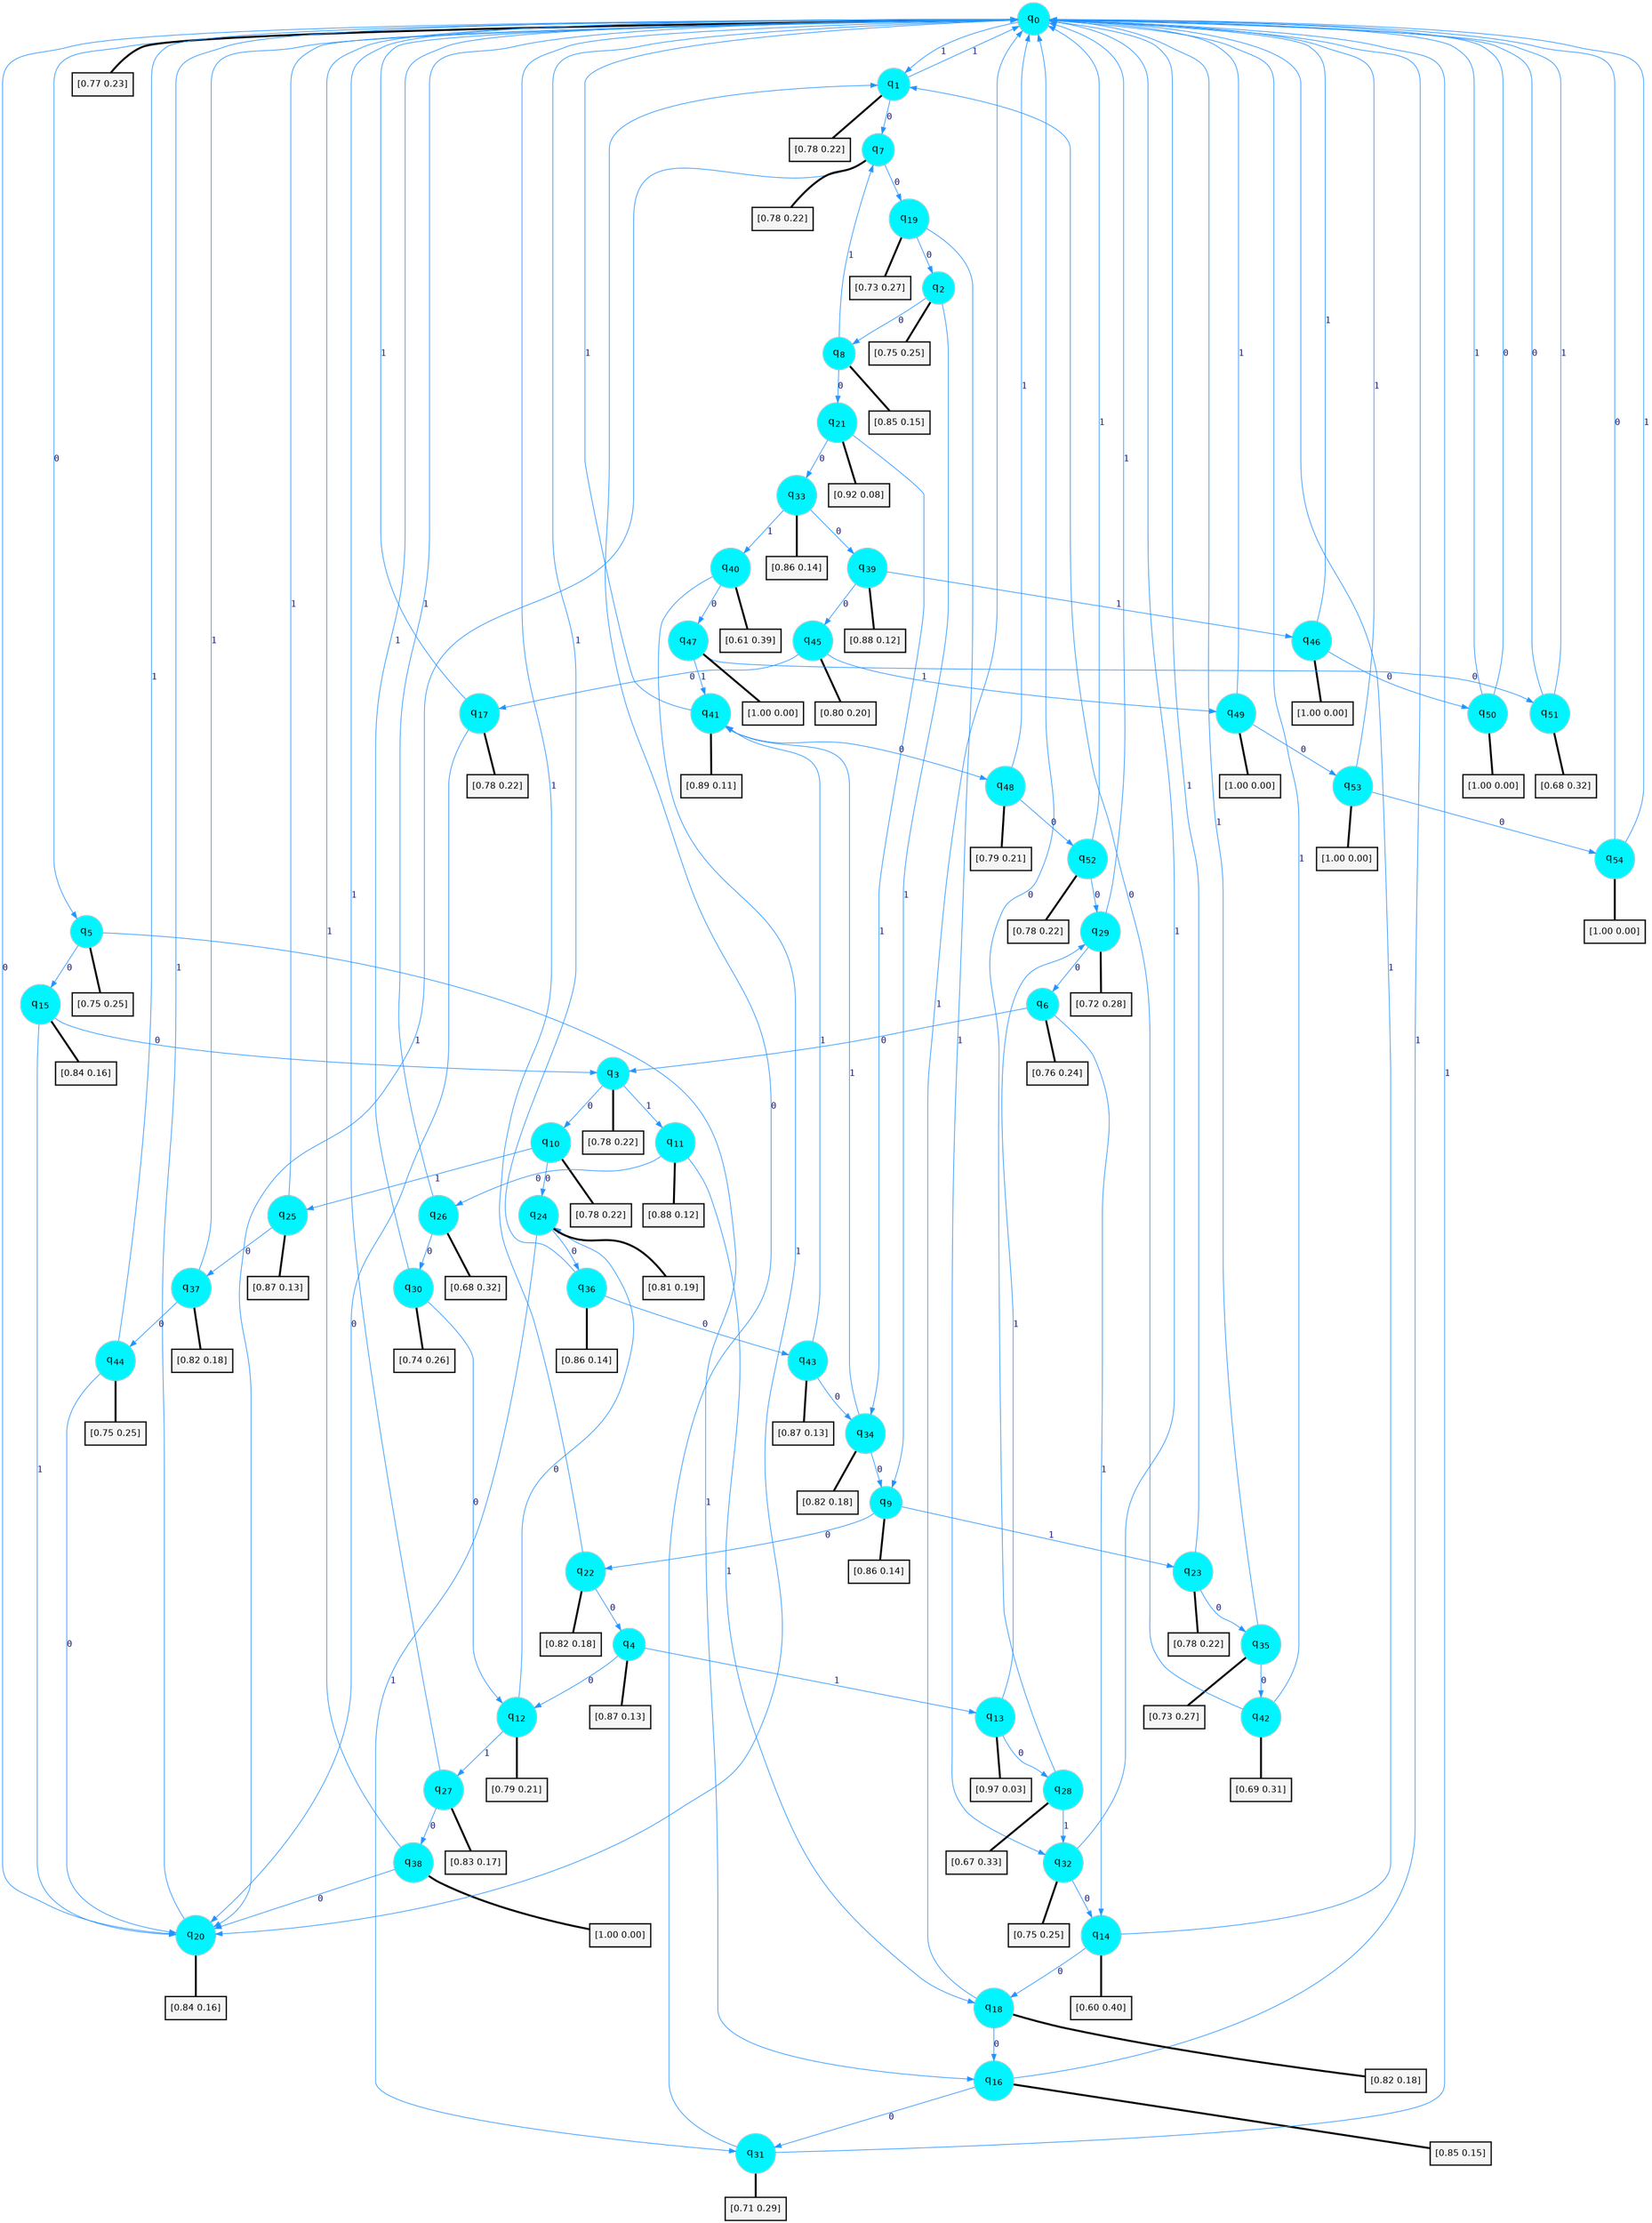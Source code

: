 digraph G {
graph [
bgcolor=transparent, dpi=300, rankdir=TD, size="40,25"];
node [
color=gray, fillcolor=turquoise1, fontcolor=black, fontname=Helvetica, fontsize=16, fontweight=bold, shape=circle, style=filled];
edge [
arrowsize=1, color=dodgerblue1, fontcolor=midnightblue, fontname=courier, fontweight=bold, penwidth=1, style=solid, weight=20];
0[label=<q<SUB>0</SUB>>];
1[label=<q<SUB>1</SUB>>];
2[label=<q<SUB>2</SUB>>];
3[label=<q<SUB>3</SUB>>];
4[label=<q<SUB>4</SUB>>];
5[label=<q<SUB>5</SUB>>];
6[label=<q<SUB>6</SUB>>];
7[label=<q<SUB>7</SUB>>];
8[label=<q<SUB>8</SUB>>];
9[label=<q<SUB>9</SUB>>];
10[label=<q<SUB>10</SUB>>];
11[label=<q<SUB>11</SUB>>];
12[label=<q<SUB>12</SUB>>];
13[label=<q<SUB>13</SUB>>];
14[label=<q<SUB>14</SUB>>];
15[label=<q<SUB>15</SUB>>];
16[label=<q<SUB>16</SUB>>];
17[label=<q<SUB>17</SUB>>];
18[label=<q<SUB>18</SUB>>];
19[label=<q<SUB>19</SUB>>];
20[label=<q<SUB>20</SUB>>];
21[label=<q<SUB>21</SUB>>];
22[label=<q<SUB>22</SUB>>];
23[label=<q<SUB>23</SUB>>];
24[label=<q<SUB>24</SUB>>];
25[label=<q<SUB>25</SUB>>];
26[label=<q<SUB>26</SUB>>];
27[label=<q<SUB>27</SUB>>];
28[label=<q<SUB>28</SUB>>];
29[label=<q<SUB>29</SUB>>];
30[label=<q<SUB>30</SUB>>];
31[label=<q<SUB>31</SUB>>];
32[label=<q<SUB>32</SUB>>];
33[label=<q<SUB>33</SUB>>];
34[label=<q<SUB>34</SUB>>];
35[label=<q<SUB>35</SUB>>];
36[label=<q<SUB>36</SUB>>];
37[label=<q<SUB>37</SUB>>];
38[label=<q<SUB>38</SUB>>];
39[label=<q<SUB>39</SUB>>];
40[label=<q<SUB>40</SUB>>];
41[label=<q<SUB>41</SUB>>];
42[label=<q<SUB>42</SUB>>];
43[label=<q<SUB>43</SUB>>];
44[label=<q<SUB>44</SUB>>];
45[label=<q<SUB>45</SUB>>];
46[label=<q<SUB>46</SUB>>];
47[label=<q<SUB>47</SUB>>];
48[label=<q<SUB>48</SUB>>];
49[label=<q<SUB>49</SUB>>];
50[label=<q<SUB>50</SUB>>];
51[label=<q<SUB>51</SUB>>];
52[label=<q<SUB>52</SUB>>];
53[label=<q<SUB>53</SUB>>];
54[label=<q<SUB>54</SUB>>];
55[label="[0.77 0.23]", shape=box,fontcolor=black, fontname=Helvetica, fontsize=14, penwidth=2, fillcolor=whitesmoke,color=black];
56[label="[0.78 0.22]", shape=box,fontcolor=black, fontname=Helvetica, fontsize=14, penwidth=2, fillcolor=whitesmoke,color=black];
57[label="[0.75 0.25]", shape=box,fontcolor=black, fontname=Helvetica, fontsize=14, penwidth=2, fillcolor=whitesmoke,color=black];
58[label="[0.78 0.22]", shape=box,fontcolor=black, fontname=Helvetica, fontsize=14, penwidth=2, fillcolor=whitesmoke,color=black];
59[label="[0.87 0.13]", shape=box,fontcolor=black, fontname=Helvetica, fontsize=14, penwidth=2, fillcolor=whitesmoke,color=black];
60[label="[0.75 0.25]", shape=box,fontcolor=black, fontname=Helvetica, fontsize=14, penwidth=2, fillcolor=whitesmoke,color=black];
61[label="[0.76 0.24]", shape=box,fontcolor=black, fontname=Helvetica, fontsize=14, penwidth=2, fillcolor=whitesmoke,color=black];
62[label="[0.78 0.22]", shape=box,fontcolor=black, fontname=Helvetica, fontsize=14, penwidth=2, fillcolor=whitesmoke,color=black];
63[label="[0.85 0.15]", shape=box,fontcolor=black, fontname=Helvetica, fontsize=14, penwidth=2, fillcolor=whitesmoke,color=black];
64[label="[0.86 0.14]", shape=box,fontcolor=black, fontname=Helvetica, fontsize=14, penwidth=2, fillcolor=whitesmoke,color=black];
65[label="[0.78 0.22]", shape=box,fontcolor=black, fontname=Helvetica, fontsize=14, penwidth=2, fillcolor=whitesmoke,color=black];
66[label="[0.88 0.12]", shape=box,fontcolor=black, fontname=Helvetica, fontsize=14, penwidth=2, fillcolor=whitesmoke,color=black];
67[label="[0.79 0.21]", shape=box,fontcolor=black, fontname=Helvetica, fontsize=14, penwidth=2, fillcolor=whitesmoke,color=black];
68[label="[0.97 0.03]", shape=box,fontcolor=black, fontname=Helvetica, fontsize=14, penwidth=2, fillcolor=whitesmoke,color=black];
69[label="[0.60 0.40]", shape=box,fontcolor=black, fontname=Helvetica, fontsize=14, penwidth=2, fillcolor=whitesmoke,color=black];
70[label="[0.84 0.16]", shape=box,fontcolor=black, fontname=Helvetica, fontsize=14, penwidth=2, fillcolor=whitesmoke,color=black];
71[label="[0.85 0.15]", shape=box,fontcolor=black, fontname=Helvetica, fontsize=14, penwidth=2, fillcolor=whitesmoke,color=black];
72[label="[0.78 0.22]", shape=box,fontcolor=black, fontname=Helvetica, fontsize=14, penwidth=2, fillcolor=whitesmoke,color=black];
73[label="[0.82 0.18]", shape=box,fontcolor=black, fontname=Helvetica, fontsize=14, penwidth=2, fillcolor=whitesmoke,color=black];
74[label="[0.73 0.27]", shape=box,fontcolor=black, fontname=Helvetica, fontsize=14, penwidth=2, fillcolor=whitesmoke,color=black];
75[label="[0.84 0.16]", shape=box,fontcolor=black, fontname=Helvetica, fontsize=14, penwidth=2, fillcolor=whitesmoke,color=black];
76[label="[0.92 0.08]", shape=box,fontcolor=black, fontname=Helvetica, fontsize=14, penwidth=2, fillcolor=whitesmoke,color=black];
77[label="[0.82 0.18]", shape=box,fontcolor=black, fontname=Helvetica, fontsize=14, penwidth=2, fillcolor=whitesmoke,color=black];
78[label="[0.78 0.22]", shape=box,fontcolor=black, fontname=Helvetica, fontsize=14, penwidth=2, fillcolor=whitesmoke,color=black];
79[label="[0.81 0.19]", shape=box,fontcolor=black, fontname=Helvetica, fontsize=14, penwidth=2, fillcolor=whitesmoke,color=black];
80[label="[0.87 0.13]", shape=box,fontcolor=black, fontname=Helvetica, fontsize=14, penwidth=2, fillcolor=whitesmoke,color=black];
81[label="[0.68 0.32]", shape=box,fontcolor=black, fontname=Helvetica, fontsize=14, penwidth=2, fillcolor=whitesmoke,color=black];
82[label="[0.83 0.17]", shape=box,fontcolor=black, fontname=Helvetica, fontsize=14, penwidth=2, fillcolor=whitesmoke,color=black];
83[label="[0.67 0.33]", shape=box,fontcolor=black, fontname=Helvetica, fontsize=14, penwidth=2, fillcolor=whitesmoke,color=black];
84[label="[0.72 0.28]", shape=box,fontcolor=black, fontname=Helvetica, fontsize=14, penwidth=2, fillcolor=whitesmoke,color=black];
85[label="[0.74 0.26]", shape=box,fontcolor=black, fontname=Helvetica, fontsize=14, penwidth=2, fillcolor=whitesmoke,color=black];
86[label="[0.71 0.29]", shape=box,fontcolor=black, fontname=Helvetica, fontsize=14, penwidth=2, fillcolor=whitesmoke,color=black];
87[label="[0.75 0.25]", shape=box,fontcolor=black, fontname=Helvetica, fontsize=14, penwidth=2, fillcolor=whitesmoke,color=black];
88[label="[0.86 0.14]", shape=box,fontcolor=black, fontname=Helvetica, fontsize=14, penwidth=2, fillcolor=whitesmoke,color=black];
89[label="[0.82 0.18]", shape=box,fontcolor=black, fontname=Helvetica, fontsize=14, penwidth=2, fillcolor=whitesmoke,color=black];
90[label="[0.73 0.27]", shape=box,fontcolor=black, fontname=Helvetica, fontsize=14, penwidth=2, fillcolor=whitesmoke,color=black];
91[label="[0.86 0.14]", shape=box,fontcolor=black, fontname=Helvetica, fontsize=14, penwidth=2, fillcolor=whitesmoke,color=black];
92[label="[0.82 0.18]", shape=box,fontcolor=black, fontname=Helvetica, fontsize=14, penwidth=2, fillcolor=whitesmoke,color=black];
93[label="[1.00 0.00]", shape=box,fontcolor=black, fontname=Helvetica, fontsize=14, penwidth=2, fillcolor=whitesmoke,color=black];
94[label="[0.88 0.12]", shape=box,fontcolor=black, fontname=Helvetica, fontsize=14, penwidth=2, fillcolor=whitesmoke,color=black];
95[label="[0.61 0.39]", shape=box,fontcolor=black, fontname=Helvetica, fontsize=14, penwidth=2, fillcolor=whitesmoke,color=black];
96[label="[0.89 0.11]", shape=box,fontcolor=black, fontname=Helvetica, fontsize=14, penwidth=2, fillcolor=whitesmoke,color=black];
97[label="[0.69 0.31]", shape=box,fontcolor=black, fontname=Helvetica, fontsize=14, penwidth=2, fillcolor=whitesmoke,color=black];
98[label="[0.87 0.13]", shape=box,fontcolor=black, fontname=Helvetica, fontsize=14, penwidth=2, fillcolor=whitesmoke,color=black];
99[label="[0.75 0.25]", shape=box,fontcolor=black, fontname=Helvetica, fontsize=14, penwidth=2, fillcolor=whitesmoke,color=black];
100[label="[0.80 0.20]", shape=box,fontcolor=black, fontname=Helvetica, fontsize=14, penwidth=2, fillcolor=whitesmoke,color=black];
101[label="[1.00 0.00]", shape=box,fontcolor=black, fontname=Helvetica, fontsize=14, penwidth=2, fillcolor=whitesmoke,color=black];
102[label="[1.00 0.00]", shape=box,fontcolor=black, fontname=Helvetica, fontsize=14, penwidth=2, fillcolor=whitesmoke,color=black];
103[label="[0.79 0.21]", shape=box,fontcolor=black, fontname=Helvetica, fontsize=14, penwidth=2, fillcolor=whitesmoke,color=black];
104[label="[1.00 0.00]", shape=box,fontcolor=black, fontname=Helvetica, fontsize=14, penwidth=2, fillcolor=whitesmoke,color=black];
105[label="[1.00 0.00]", shape=box,fontcolor=black, fontname=Helvetica, fontsize=14, penwidth=2, fillcolor=whitesmoke,color=black];
106[label="[0.68 0.32]", shape=box,fontcolor=black, fontname=Helvetica, fontsize=14, penwidth=2, fillcolor=whitesmoke,color=black];
107[label="[0.78 0.22]", shape=box,fontcolor=black, fontname=Helvetica, fontsize=14, penwidth=2, fillcolor=whitesmoke,color=black];
108[label="[1.00 0.00]", shape=box,fontcolor=black, fontname=Helvetica, fontsize=14, penwidth=2, fillcolor=whitesmoke,color=black];
109[label="[1.00 0.00]", shape=box,fontcolor=black, fontname=Helvetica, fontsize=14, penwidth=2, fillcolor=whitesmoke,color=black];
0->5 [label=0];
0->1 [label=1];
0->55 [arrowhead=none, penwidth=3,color=black];
1->7 [label=0];
1->0 [label=1];
1->56 [arrowhead=none, penwidth=3,color=black];
2->8 [label=0];
2->9 [label=1];
2->57 [arrowhead=none, penwidth=3,color=black];
3->10 [label=0];
3->11 [label=1];
3->58 [arrowhead=none, penwidth=3,color=black];
4->12 [label=0];
4->13 [label=1];
4->59 [arrowhead=none, penwidth=3,color=black];
5->15 [label=0];
5->16 [label=1];
5->60 [arrowhead=none, penwidth=3,color=black];
6->3 [label=0];
6->14 [label=1];
6->61 [arrowhead=none, penwidth=3,color=black];
7->19 [label=0];
7->20 [label=1];
7->62 [arrowhead=none, penwidth=3,color=black];
8->21 [label=0];
8->7 [label=1];
8->63 [arrowhead=none, penwidth=3,color=black];
9->22 [label=0];
9->23 [label=1];
9->64 [arrowhead=none, penwidth=3,color=black];
10->24 [label=0];
10->25 [label=1];
10->65 [arrowhead=none, penwidth=3,color=black];
11->26 [label=0];
11->18 [label=1];
11->66 [arrowhead=none, penwidth=3,color=black];
12->24 [label=0];
12->27 [label=1];
12->67 [arrowhead=none, penwidth=3,color=black];
13->28 [label=0];
13->29 [label=1];
13->68 [arrowhead=none, penwidth=3,color=black];
14->18 [label=0];
14->0 [label=1];
14->69 [arrowhead=none, penwidth=3,color=black];
15->3 [label=0];
15->20 [label=1];
15->70 [arrowhead=none, penwidth=3,color=black];
16->31 [label=0];
16->0 [label=1];
16->71 [arrowhead=none, penwidth=3,color=black];
17->20 [label=0];
17->0 [label=1];
17->72 [arrowhead=none, penwidth=3,color=black];
18->16 [label=0];
18->0 [label=1];
18->73 [arrowhead=none, penwidth=3,color=black];
19->2 [label=0];
19->32 [label=1];
19->74 [arrowhead=none, penwidth=3,color=black];
20->0 [label=0];
20->0 [label=1];
20->75 [arrowhead=none, penwidth=3,color=black];
21->33 [label=0];
21->34 [label=1];
21->76 [arrowhead=none, penwidth=3,color=black];
22->4 [label=0];
22->0 [label=1];
22->77 [arrowhead=none, penwidth=3,color=black];
23->35 [label=0];
23->0 [label=1];
23->78 [arrowhead=none, penwidth=3,color=black];
24->36 [label=0];
24->31 [label=1];
24->79 [arrowhead=none, penwidth=3,color=black];
25->37 [label=0];
25->0 [label=1];
25->80 [arrowhead=none, penwidth=3,color=black];
26->30 [label=0];
26->0 [label=1];
26->81 [arrowhead=none, penwidth=3,color=black];
27->38 [label=0];
27->0 [label=1];
27->82 [arrowhead=none, penwidth=3,color=black];
28->0 [label=0];
28->32 [label=1];
28->83 [arrowhead=none, penwidth=3,color=black];
29->6 [label=0];
29->0 [label=1];
29->84 [arrowhead=none, penwidth=3,color=black];
30->12 [label=0];
30->0 [label=1];
30->85 [arrowhead=none, penwidth=3,color=black];
31->1 [label=0];
31->0 [label=1];
31->86 [arrowhead=none, penwidth=3,color=black];
32->14 [label=0];
32->0 [label=1];
32->87 [arrowhead=none, penwidth=3,color=black];
33->39 [label=0];
33->40 [label=1];
33->88 [arrowhead=none, penwidth=3,color=black];
34->9 [label=0];
34->41 [label=1];
34->89 [arrowhead=none, penwidth=3,color=black];
35->42 [label=0];
35->0 [label=1];
35->90 [arrowhead=none, penwidth=3,color=black];
36->43 [label=0];
36->0 [label=1];
36->91 [arrowhead=none, penwidth=3,color=black];
37->44 [label=0];
37->0 [label=1];
37->92 [arrowhead=none, penwidth=3,color=black];
38->20 [label=0];
38->0 [label=1];
38->93 [arrowhead=none, penwidth=3,color=black];
39->45 [label=0];
39->46 [label=1];
39->94 [arrowhead=none, penwidth=3,color=black];
40->47 [label=0];
40->20 [label=1];
40->95 [arrowhead=none, penwidth=3,color=black];
41->48 [label=0];
41->0 [label=1];
41->96 [arrowhead=none, penwidth=3,color=black];
42->1 [label=0];
42->0 [label=1];
42->97 [arrowhead=none, penwidth=3,color=black];
43->34 [label=0];
43->41 [label=1];
43->98 [arrowhead=none, penwidth=3,color=black];
44->20 [label=0];
44->0 [label=1];
44->99 [arrowhead=none, penwidth=3,color=black];
45->17 [label=0];
45->49 [label=1];
45->100 [arrowhead=none, penwidth=3,color=black];
46->50 [label=0];
46->0 [label=1];
46->101 [arrowhead=none, penwidth=3,color=black];
47->51 [label=0];
47->41 [label=1];
47->102 [arrowhead=none, penwidth=3,color=black];
48->52 [label=0];
48->0 [label=1];
48->103 [arrowhead=none, penwidth=3,color=black];
49->53 [label=0];
49->0 [label=1];
49->104 [arrowhead=none, penwidth=3,color=black];
50->0 [label=0];
50->0 [label=1];
50->105 [arrowhead=none, penwidth=3,color=black];
51->0 [label=0];
51->0 [label=1];
51->106 [arrowhead=none, penwidth=3,color=black];
52->29 [label=0];
52->0 [label=1];
52->107 [arrowhead=none, penwidth=3,color=black];
53->54 [label=0];
53->0 [label=1];
53->108 [arrowhead=none, penwidth=3,color=black];
54->0 [label=0];
54->0 [label=1];
54->109 [arrowhead=none, penwidth=3,color=black];
}
